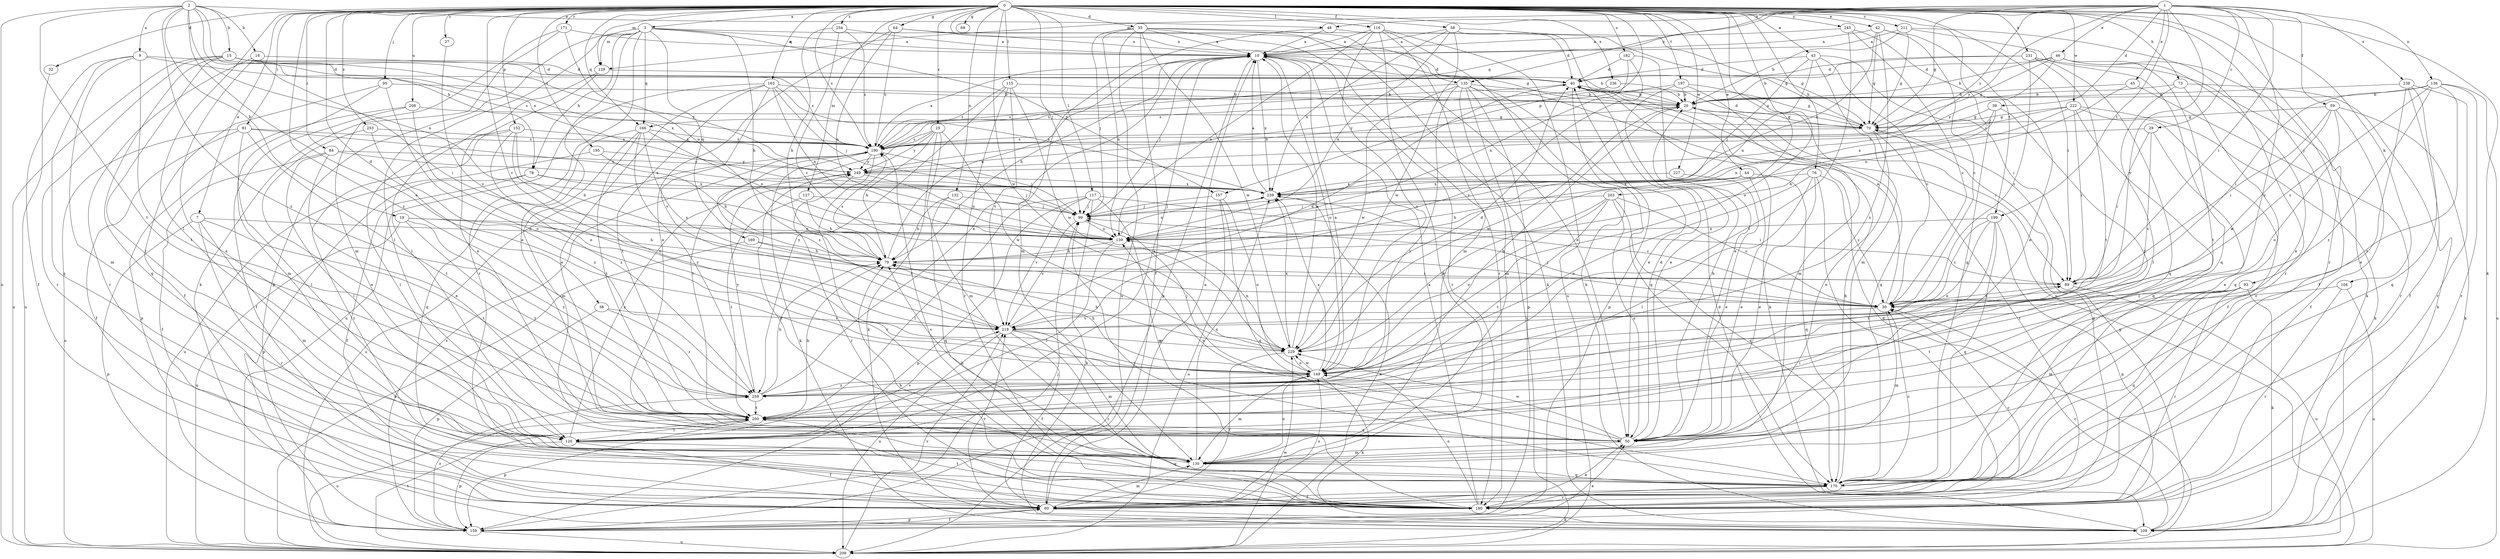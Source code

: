 strict digraph  {
0;
1;
2;
3;
7;
9;
10;
15;
18;
19;
20;
25;
27;
29;
30;
32;
35;
38;
39;
40;
42;
43;
44;
45;
46;
48;
50;
58;
59;
60;
64;
69;
70;
73;
76;
78;
79;
81;
84;
89;
93;
95;
99;
104;
109;
115;
116;
117;
120;
127;
129;
130;
132;
135;
136;
139;
149;
152;
157;
159;
163;
166;
169;
170;
171;
180;
182;
190;
195;
197;
199;
200;
203;
208;
209;
211;
218;
222;
227;
229;
231;
236;
238;
239;
245;
249;
253;
254;
259;
0 -> 3  [label=a];
0 -> 7  [label=a];
0 -> 25  [label=c];
0 -> 27  [label=c];
0 -> 32  [label=d];
0 -> 35  [label=d];
0 -> 38  [label=d];
0 -> 42  [label=e];
0 -> 43  [label=e];
0 -> 44  [label=e];
0 -> 58  [label=f];
0 -> 64  [label=g];
0 -> 69  [label=g];
0 -> 73  [label=h];
0 -> 76  [label=h];
0 -> 81  [label=i];
0 -> 84  [label=i];
0 -> 89  [label=i];
0 -> 93  [label=j];
0 -> 95  [label=j];
0 -> 99  [label=j];
0 -> 104  [label=k];
0 -> 109  [label=k];
0 -> 115  [label=l];
0 -> 116  [label=l];
0 -> 117  [label=l];
0 -> 120  [label=l];
0 -> 127  [label=m];
0 -> 129  [label=m];
0 -> 132  [label=n];
0 -> 135  [label=n];
0 -> 149  [label=o];
0 -> 152  [label=p];
0 -> 157  [label=p];
0 -> 163  [label=q];
0 -> 166  [label=q];
0 -> 171  [label=r];
0 -> 180  [label=r];
0 -> 182  [label=s];
0 -> 190  [label=s];
0 -> 195  [label=t];
0 -> 197  [label=t];
0 -> 199  [label=t];
0 -> 203  [label=u];
0 -> 208  [label=u];
0 -> 211  [label=v];
0 -> 218  [label=v];
0 -> 222  [label=w];
0 -> 227  [label=w];
0 -> 229  [label=w];
0 -> 231  [label=x];
0 -> 236  [label=x];
0 -> 245  [label=y];
0 -> 253  [label=z];
0 -> 254  [label=z];
0 -> 259  [label=z];
1 -> 29  [label=c];
1 -> 39  [label=d];
1 -> 45  [label=e];
1 -> 46  [label=e];
1 -> 48  [label=e];
1 -> 59  [label=f];
1 -> 70  [label=g];
1 -> 89  [label=i];
1 -> 129  [label=m];
1 -> 135  [label=n];
1 -> 136  [label=n];
1 -> 149  [label=o];
1 -> 166  [label=q];
1 -> 190  [label=s];
1 -> 199  [label=t];
1 -> 218  [label=v];
1 -> 238  [label=x];
1 -> 249  [label=y];
2 -> 9  [label=a];
2 -> 15  [label=b];
2 -> 18  [label=b];
2 -> 19  [label=b];
2 -> 48  [label=e];
2 -> 78  [label=h];
2 -> 139  [label=n];
2 -> 149  [label=o];
2 -> 200  [label=t];
2 -> 209  [label=u];
2 -> 239  [label=x];
2 -> 259  [label=z];
3 -> 10  [label=a];
3 -> 50  [label=e];
3 -> 70  [label=g];
3 -> 78  [label=h];
3 -> 79  [label=h];
3 -> 120  [label=l];
3 -> 129  [label=m];
3 -> 157  [label=p];
3 -> 159  [label=p];
3 -> 166  [label=q];
3 -> 169  [label=q];
3 -> 180  [label=r];
7 -> 130  [label=m];
7 -> 139  [label=n];
7 -> 159  [label=p];
7 -> 180  [label=r];
7 -> 200  [label=t];
9 -> 40  [label=d];
9 -> 60  [label=f];
9 -> 130  [label=m];
9 -> 170  [label=q];
9 -> 190  [label=s];
9 -> 200  [label=t];
10 -> 40  [label=d];
10 -> 79  [label=h];
10 -> 99  [label=j];
10 -> 149  [label=o];
10 -> 159  [label=p];
10 -> 180  [label=r];
10 -> 239  [label=x];
15 -> 40  [label=d];
15 -> 120  [label=l];
15 -> 170  [label=q];
15 -> 180  [label=r];
15 -> 190  [label=s];
15 -> 209  [label=u];
15 -> 239  [label=x];
15 -> 249  [label=y];
18 -> 40  [label=d];
18 -> 50  [label=e];
18 -> 89  [label=i];
18 -> 180  [label=r];
19 -> 79  [label=h];
19 -> 139  [label=n];
19 -> 200  [label=t];
19 -> 209  [label=u];
19 -> 259  [label=z];
20 -> 70  [label=g];
20 -> 89  [label=i];
20 -> 229  [label=w];
25 -> 79  [label=h];
25 -> 109  [label=k];
25 -> 130  [label=m];
25 -> 190  [label=s];
25 -> 200  [label=t];
25 -> 229  [label=w];
25 -> 249  [label=y];
27 -> 218  [label=v];
29 -> 50  [label=e];
29 -> 89  [label=i];
29 -> 190  [label=s];
29 -> 218  [label=v];
30 -> 10  [label=a];
30 -> 99  [label=j];
30 -> 130  [label=m];
30 -> 218  [label=v];
32 -> 209  [label=u];
35 -> 10  [label=a];
35 -> 50  [label=e];
35 -> 60  [label=f];
35 -> 99  [label=j];
35 -> 109  [label=k];
35 -> 139  [label=n];
35 -> 180  [label=r];
35 -> 209  [label=u];
35 -> 229  [label=w];
38 -> 159  [label=p];
38 -> 218  [label=v];
38 -> 259  [label=z];
39 -> 70  [label=g];
39 -> 79  [label=h];
39 -> 239  [label=x];
39 -> 259  [label=z];
40 -> 20  [label=b];
40 -> 70  [label=g];
40 -> 109  [label=k];
40 -> 159  [label=p];
40 -> 190  [label=s];
42 -> 10  [label=a];
42 -> 30  [label=c];
42 -> 50  [label=e];
42 -> 70  [label=g];
42 -> 239  [label=x];
42 -> 259  [label=z];
43 -> 30  [label=c];
43 -> 40  [label=d];
43 -> 89  [label=i];
43 -> 99  [label=j];
43 -> 130  [label=m];
43 -> 139  [label=n];
44 -> 50  [label=e];
44 -> 79  [label=h];
44 -> 170  [label=q];
44 -> 239  [label=x];
45 -> 20  [label=b];
45 -> 139  [label=n];
45 -> 180  [label=r];
46 -> 20  [label=b];
46 -> 40  [label=d];
46 -> 50  [label=e];
46 -> 60  [label=f];
46 -> 70  [label=g];
46 -> 200  [label=t];
46 -> 249  [label=y];
48 -> 10  [label=a];
48 -> 70  [label=g];
48 -> 130  [label=m];
50 -> 20  [label=b];
50 -> 40  [label=d];
50 -> 130  [label=m];
50 -> 139  [label=n];
50 -> 229  [label=w];
58 -> 10  [label=a];
58 -> 40  [label=d];
58 -> 139  [label=n];
58 -> 209  [label=u];
58 -> 229  [label=w];
58 -> 239  [label=x];
59 -> 60  [label=f];
59 -> 70  [label=g];
59 -> 89  [label=i];
59 -> 109  [label=k];
59 -> 149  [label=o];
59 -> 229  [label=w];
60 -> 10  [label=a];
60 -> 30  [label=c];
60 -> 109  [label=k];
60 -> 130  [label=m];
60 -> 149  [label=o];
60 -> 159  [label=p];
60 -> 218  [label=v];
64 -> 10  [label=a];
64 -> 50  [label=e];
64 -> 70  [label=g];
64 -> 139  [label=n];
64 -> 190  [label=s];
70 -> 40  [label=d];
70 -> 50  [label=e];
70 -> 180  [label=r];
70 -> 190  [label=s];
73 -> 20  [label=b];
73 -> 109  [label=k];
73 -> 120  [label=l];
73 -> 170  [label=q];
76 -> 30  [label=c];
76 -> 50  [label=e];
76 -> 120  [label=l];
76 -> 149  [label=o];
76 -> 180  [label=r];
76 -> 239  [label=x];
78 -> 60  [label=f];
78 -> 99  [label=j];
78 -> 159  [label=p];
78 -> 239  [label=x];
79 -> 10  [label=a];
79 -> 89  [label=i];
79 -> 190  [label=s];
81 -> 60  [label=f];
81 -> 120  [label=l];
81 -> 190  [label=s];
81 -> 200  [label=t];
81 -> 209  [label=u];
81 -> 239  [label=x];
84 -> 50  [label=e];
84 -> 60  [label=f];
84 -> 120  [label=l];
84 -> 239  [label=x];
84 -> 249  [label=y];
89 -> 30  [label=c];
89 -> 209  [label=u];
93 -> 30  [label=c];
93 -> 109  [label=k];
93 -> 130  [label=m];
93 -> 170  [label=q];
93 -> 180  [label=r];
93 -> 200  [label=t];
95 -> 20  [label=b];
95 -> 60  [label=f];
95 -> 130  [label=m];
95 -> 149  [label=o];
99 -> 139  [label=n];
99 -> 218  [label=v];
104 -> 30  [label=c];
104 -> 180  [label=r];
104 -> 209  [label=u];
109 -> 30  [label=c];
109 -> 40  [label=d];
109 -> 70  [label=g];
115 -> 20  [label=b];
115 -> 180  [label=r];
115 -> 190  [label=s];
115 -> 218  [label=v];
115 -> 229  [label=w];
115 -> 259  [label=z];
116 -> 10  [label=a];
116 -> 60  [label=f];
116 -> 109  [label=k];
116 -> 130  [label=m];
116 -> 139  [label=n];
116 -> 149  [label=o];
116 -> 209  [label=u];
117 -> 89  [label=i];
117 -> 99  [label=j];
117 -> 109  [label=k];
117 -> 120  [label=l];
117 -> 159  [label=p];
117 -> 170  [label=q];
117 -> 218  [label=v];
120 -> 10  [label=a];
120 -> 60  [label=f];
120 -> 89  [label=i];
120 -> 159  [label=p];
120 -> 170  [label=q];
120 -> 218  [label=v];
120 -> 249  [label=y];
127 -> 79  [label=h];
127 -> 99  [label=j];
127 -> 200  [label=t];
129 -> 20  [label=b];
129 -> 50  [label=e];
129 -> 120  [label=l];
130 -> 79  [label=h];
130 -> 149  [label=o];
130 -> 170  [label=q];
130 -> 239  [label=x];
130 -> 249  [label=y];
132 -> 79  [label=h];
132 -> 99  [label=j];
132 -> 170  [label=q];
135 -> 20  [label=b];
135 -> 50  [label=e];
135 -> 130  [label=m];
135 -> 159  [label=p];
135 -> 170  [label=q];
135 -> 190  [label=s];
135 -> 200  [label=t];
135 -> 209  [label=u];
135 -> 229  [label=w];
136 -> 20  [label=b];
136 -> 30  [label=c];
136 -> 89  [label=i];
136 -> 180  [label=r];
136 -> 200  [label=t];
136 -> 209  [label=u];
136 -> 259  [label=z];
139 -> 79  [label=h];
139 -> 120  [label=l];
139 -> 239  [label=x];
149 -> 10  [label=a];
149 -> 79  [label=h];
149 -> 99  [label=j];
149 -> 109  [label=k];
149 -> 130  [label=m];
149 -> 229  [label=w];
149 -> 239  [label=x];
149 -> 259  [label=z];
152 -> 79  [label=h];
152 -> 120  [label=l];
152 -> 149  [label=o];
152 -> 180  [label=r];
152 -> 190  [label=s];
152 -> 259  [label=z];
157 -> 99  [label=j];
157 -> 149  [label=o];
157 -> 170  [label=q];
157 -> 209  [label=u];
159 -> 50  [label=e];
159 -> 60  [label=f];
159 -> 99  [label=j];
159 -> 190  [label=s];
159 -> 209  [label=u];
159 -> 259  [label=z];
163 -> 20  [label=b];
163 -> 50  [label=e];
163 -> 99  [label=j];
163 -> 139  [label=n];
163 -> 200  [label=t];
163 -> 209  [label=u];
163 -> 218  [label=v];
163 -> 239  [label=x];
166 -> 30  [label=c];
166 -> 130  [label=m];
166 -> 139  [label=n];
166 -> 170  [label=q];
166 -> 190  [label=s];
166 -> 200  [label=t];
166 -> 259  [label=z];
169 -> 30  [label=c];
169 -> 79  [label=h];
169 -> 209  [label=u];
170 -> 20  [label=b];
170 -> 30  [label=c];
170 -> 60  [label=f];
170 -> 180  [label=r];
171 -> 10  [label=a];
171 -> 109  [label=k];
171 -> 130  [label=m];
171 -> 139  [label=n];
180 -> 10  [label=a];
180 -> 50  [label=e];
180 -> 70  [label=g];
180 -> 79  [label=h];
180 -> 99  [label=j];
180 -> 149  [label=o];
180 -> 190  [label=s];
180 -> 200  [label=t];
182 -> 40  [label=d];
182 -> 50  [label=e];
182 -> 139  [label=n];
182 -> 218  [label=v];
190 -> 10  [label=a];
190 -> 99  [label=j];
190 -> 109  [label=k];
190 -> 180  [label=r];
190 -> 209  [label=u];
190 -> 249  [label=y];
195 -> 79  [label=h];
195 -> 209  [label=u];
195 -> 249  [label=y];
197 -> 20  [label=b];
197 -> 50  [label=e];
197 -> 130  [label=m];
197 -> 170  [label=q];
197 -> 249  [label=y];
199 -> 30  [label=c];
199 -> 139  [label=n];
199 -> 149  [label=o];
199 -> 159  [label=p];
199 -> 170  [label=q];
199 -> 200  [label=t];
200 -> 50  [label=e];
200 -> 79  [label=h];
200 -> 120  [label=l];
200 -> 159  [label=p];
200 -> 209  [label=u];
203 -> 30  [label=c];
203 -> 50  [label=e];
203 -> 99  [label=j];
203 -> 149  [label=o];
203 -> 170  [label=q];
203 -> 200  [label=t];
203 -> 229  [label=w];
208 -> 60  [label=f];
208 -> 70  [label=g];
208 -> 149  [label=o];
208 -> 159  [label=p];
209 -> 40  [label=d];
209 -> 200  [label=t];
209 -> 218  [label=v];
209 -> 229  [label=w];
209 -> 239  [label=x];
211 -> 10  [label=a];
211 -> 20  [label=b];
211 -> 70  [label=g];
211 -> 170  [label=q];
211 -> 180  [label=r];
218 -> 40  [label=d];
218 -> 60  [label=f];
218 -> 130  [label=m];
218 -> 180  [label=r];
218 -> 190  [label=s];
218 -> 209  [label=u];
218 -> 229  [label=w];
222 -> 60  [label=f];
222 -> 70  [label=g];
222 -> 89  [label=i];
222 -> 109  [label=k];
222 -> 139  [label=n];
222 -> 170  [label=q];
222 -> 190  [label=s];
227 -> 50  [label=e];
227 -> 239  [label=x];
229 -> 10  [label=a];
229 -> 40  [label=d];
229 -> 60  [label=f];
229 -> 79  [label=h];
229 -> 139  [label=n];
229 -> 149  [label=o];
229 -> 239  [label=x];
231 -> 20  [label=b];
231 -> 30  [label=c];
231 -> 40  [label=d];
231 -> 109  [label=k];
231 -> 170  [label=q];
231 -> 200  [label=t];
236 -> 20  [label=b];
236 -> 190  [label=s];
238 -> 20  [label=b];
238 -> 50  [label=e];
238 -> 60  [label=f];
238 -> 170  [label=q];
238 -> 180  [label=r];
239 -> 10  [label=a];
239 -> 30  [label=c];
239 -> 99  [label=j];
245 -> 10  [label=a];
245 -> 30  [label=c];
245 -> 170  [label=q];
245 -> 200  [label=t];
249 -> 20  [label=b];
249 -> 139  [label=n];
249 -> 180  [label=r];
249 -> 239  [label=x];
253 -> 50  [label=e];
253 -> 190  [label=s];
253 -> 259  [label=z];
254 -> 10  [label=a];
254 -> 30  [label=c];
254 -> 79  [label=h];
254 -> 190  [label=s];
259 -> 10  [label=a];
259 -> 20  [label=b];
259 -> 79  [label=h];
259 -> 200  [label=t];
259 -> 249  [label=y];
}
